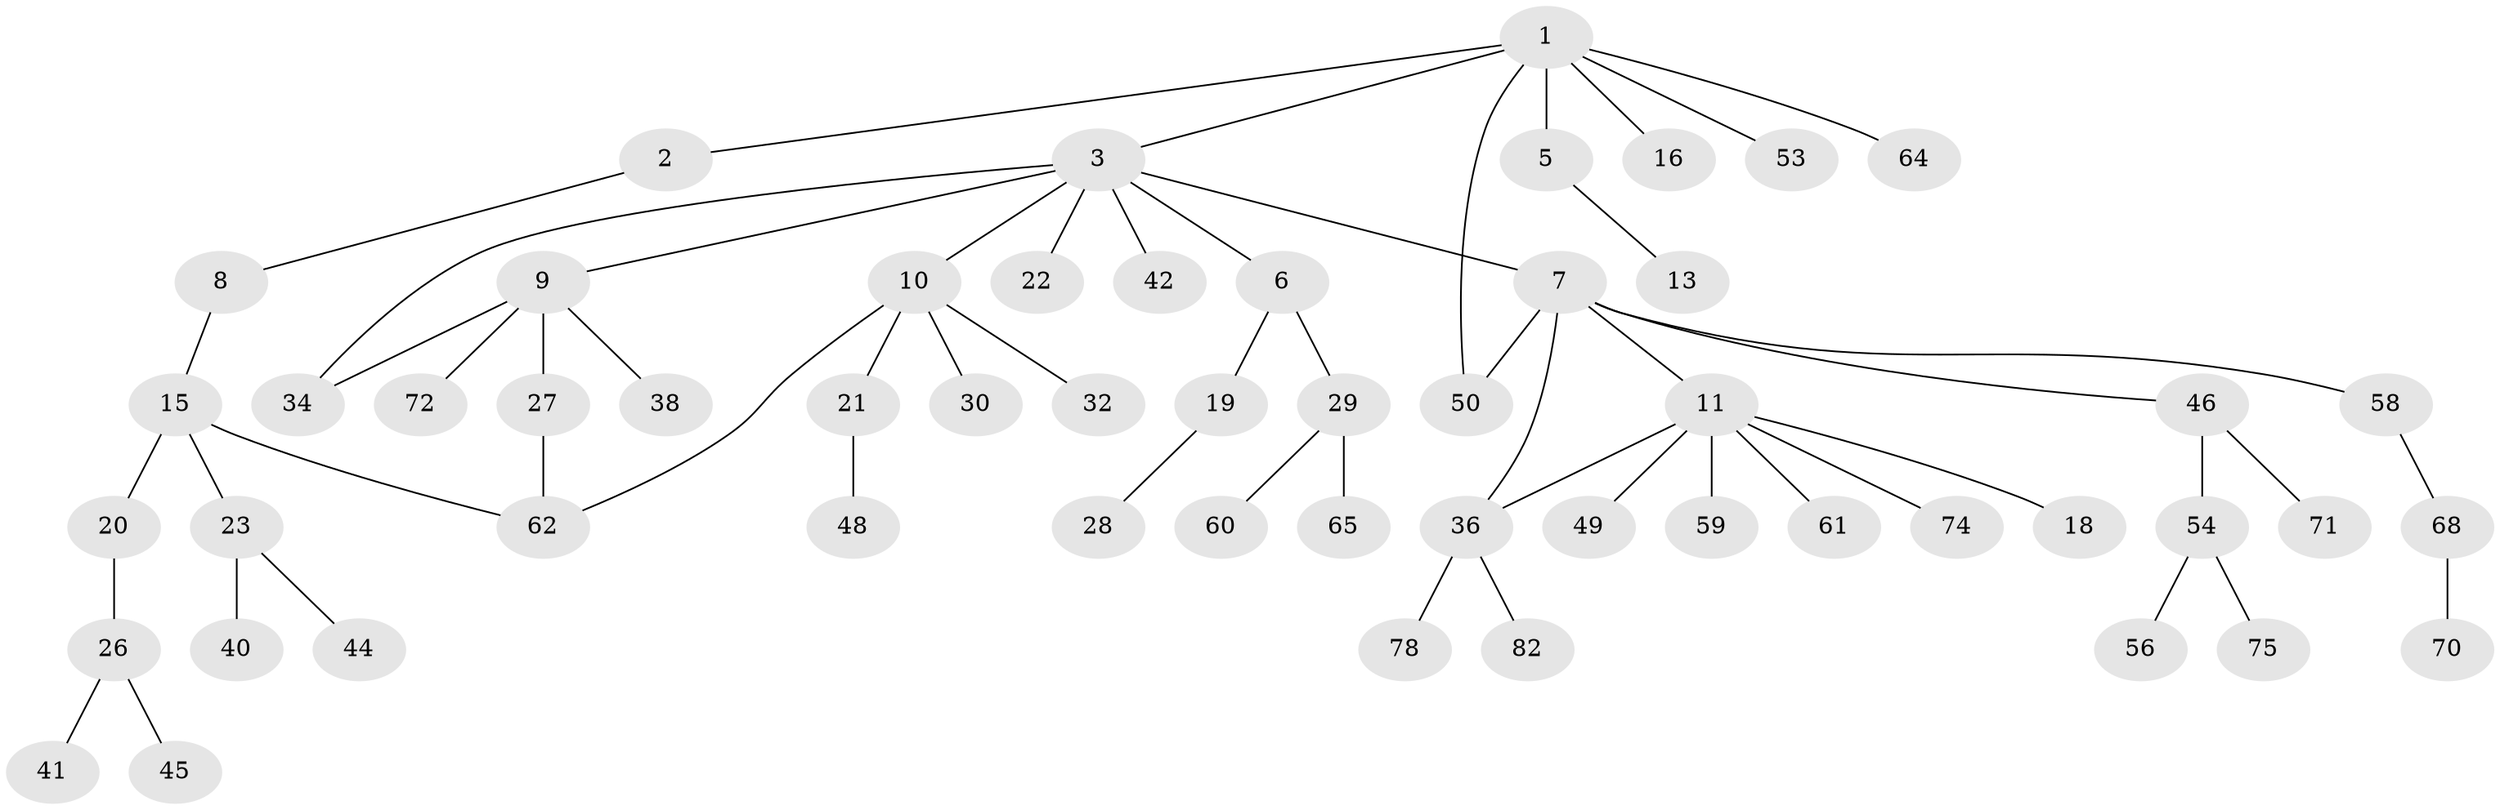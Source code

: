 // original degree distribution, {8: 0.012195121951219513, 3: 0.17073170731707318, 7: 0.012195121951219513, 5: 0.036585365853658534, 4: 0.06097560975609756, 1: 0.43902439024390244, 2: 0.2682926829268293}
// Generated by graph-tools (version 1.1) at 2025/10/02/27/25 16:10:56]
// undirected, 55 vertices, 59 edges
graph export_dot {
graph [start="1"]
  node [color=gray90,style=filled];
  1 [super="+76"];
  2 [super="+57"];
  3 [super="+4"];
  5 [super="+73"];
  6;
  7 [super="+25"];
  8 [super="+17"];
  9 [super="+12"];
  10 [super="+31"];
  11 [super="+14"];
  13;
  15 [super="+24"];
  16;
  18;
  19 [super="+35"];
  20;
  21 [super="+66"];
  22 [super="+67"];
  23;
  26 [super="+33"];
  27 [super="+80"];
  28;
  29 [super="+39"];
  30 [super="+43"];
  32;
  34;
  36 [super="+37"];
  38 [super="+51"];
  40 [super="+79"];
  41 [super="+77"];
  42;
  44 [super="+69"];
  45;
  46 [super="+47"];
  48;
  49 [super="+52"];
  50;
  53;
  54 [super="+55"];
  56;
  58 [super="+63"];
  59;
  60;
  61;
  62;
  64;
  65;
  68;
  70;
  71;
  72 [super="+81"];
  74;
  75;
  78;
  82;
  1 -- 2;
  1 -- 3;
  1 -- 5;
  1 -- 16;
  1 -- 50;
  1 -- 53;
  1 -- 64;
  2 -- 8;
  3 -- 34;
  3 -- 42;
  3 -- 6;
  3 -- 7;
  3 -- 22;
  3 -- 9;
  3 -- 10;
  5 -- 13;
  6 -- 19;
  6 -- 29;
  7 -- 11;
  7 -- 36;
  7 -- 50;
  7 -- 58;
  7 -- 46;
  8 -- 15;
  9 -- 72;
  9 -- 34;
  9 -- 27;
  9 -- 38;
  10 -- 21;
  10 -- 30;
  10 -- 32;
  10 -- 62;
  11 -- 49;
  11 -- 74;
  11 -- 18;
  11 -- 59;
  11 -- 61;
  11 -- 36;
  15 -- 20;
  15 -- 23;
  15 -- 62;
  19 -- 28;
  20 -- 26;
  21 -- 48;
  23 -- 40;
  23 -- 44;
  26 -- 41;
  26 -- 45;
  27 -- 62;
  29 -- 65;
  29 -- 60;
  36 -- 82;
  36 -- 78;
  46 -- 71;
  46 -- 54;
  54 -- 56;
  54 -- 75;
  58 -- 68;
  68 -- 70;
}
